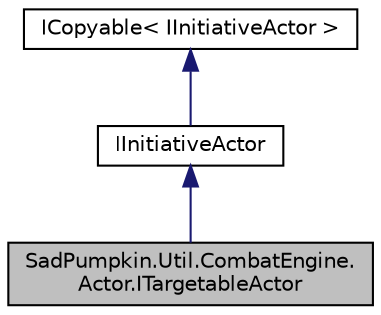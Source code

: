 digraph "SadPumpkin.Util.CombatEngine.Actor.ITargetableActor"
{
 // LATEX_PDF_SIZE
  edge [fontname="Helvetica",fontsize="10",labelfontname="Helvetica",labelfontsize="10"];
  node [fontname="Helvetica",fontsize="10",shape=record];
  Node1 [label="SadPumpkin.Util.CombatEngine.\lActor.ITargetableActor",height=0.2,width=0.4,color="black", fillcolor="grey75", style="filled", fontcolor="black",tooltip="Interface which defines an Actor that can be targeted by an Action."];
  Node2 -> Node1 [dir="back",color="midnightblue",fontsize="10",style="solid",fontname="Helvetica"];
  Node2 [label="IInitiativeActor",height=0.2,width=0.4,color="black", fillcolor="white", style="filled",URL="$interface_sad_pumpkin_1_1_util_1_1_combat_engine_1_1_actor_1_1_i_initiative_actor.html",tooltip="Interface which defines the base Actor for combat."];
  Node3 -> Node2 [dir="back",color="midnightblue",fontsize="10",style="solid",fontname="Helvetica"];
  Node3 [label="ICopyable\< IInitiativeActor \>",height=0.2,width=0.4,color="black", fillcolor="white", style="filled",URL="$interface_sad_pumpkin_1_1_util_1_1_combat_engine_1_1_i_copyable.html",tooltip=" "];
}
